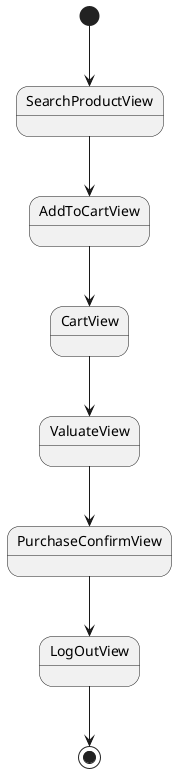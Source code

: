 @startuml

[*] --> SearchProductView

SearchProductView --> AddToCartView

AddToCartView --> CartView

CartView --> ValuateView

ValuateView --> PurchaseConfirmView

PurchaseConfirmView --> LogOutView

LogOutView --> [*]






@enduml